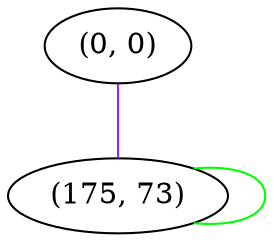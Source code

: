 graph "" {
"(0, 0)";
"(175, 73)";
"(0, 0)" -- "(175, 73)"  [color=purple, key=0, weight=4];
"(175, 73)" -- "(175, 73)"  [color=green, key=0, weight=2];
}
